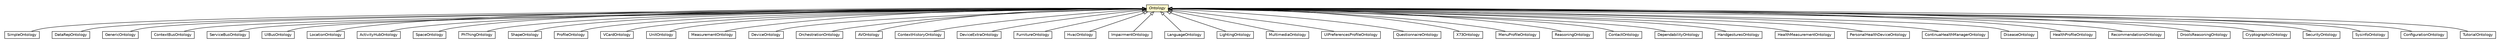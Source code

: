 #!/usr/local/bin/dot
#
# Class diagram 
# Generated by UMLGraph version R5_6-24-gf6e263 (http://www.umlgraph.org/)
#

digraph G {
	edge [fontname="Helvetica",fontsize=10,labelfontname="Helvetica",labelfontsize=10];
	node [fontname="Helvetica",fontsize=10,shape=plaintext];
	nodesep=0.25;
	ranksep=0.5;
	// org.universAAL.middleware.owl.SimpleOntology
	c6065694 [label=<<table title="org.universAAL.middleware.owl.SimpleOntology" border="0" cellborder="1" cellspacing="0" cellpadding="2" port="p" href="./SimpleOntology.html">
		<tr><td><table border="0" cellspacing="0" cellpadding="1">
<tr><td align="center" balign="center"> SimpleOntology </td></tr>
		</table></td></tr>
		</table>>, URL="./SimpleOntology.html", fontname="Helvetica", fontcolor="black", fontsize=10.0];
	// org.universAAL.middleware.owl.Ontology
	c6065696 [label=<<table title="org.universAAL.middleware.owl.Ontology" border="0" cellborder="1" cellspacing="0" cellpadding="2" port="p" bgcolor="lemonChiffon" href="./Ontology.html">
		<tr><td><table border="0" cellspacing="0" cellpadding="1">
<tr><td align="center" balign="center"><font face="Helvetica-Oblique"> Ontology </font></td></tr>
		</table></td></tr>
		</table>>, URL="./Ontology.html", fontname="Helvetica", fontcolor="black", fontsize=10.0];
	// org.universAAL.middleware.owl.DataRepOntology
	c6065704 [label=<<table title="org.universAAL.middleware.owl.DataRepOntology" border="0" cellborder="1" cellspacing="0" cellpadding="2" port="p" href="./DataRepOntology.html">
		<tr><td><table border="0" cellspacing="0" cellpadding="1">
<tr><td align="center" balign="center"> DataRepOntology </td></tr>
		</table></td></tr>
		</table>>, URL="./DataRepOntology.html", fontname="Helvetica", fontcolor="black", fontsize=10.0];
	// org.universAAL.middleware.owl.generic.GenericOntology
	c6065726 [label=<<table title="org.universAAL.middleware.owl.generic.GenericOntology" border="0" cellborder="1" cellspacing="0" cellpadding="2" port="p" href="./generic/GenericOntology.html">
		<tr><td><table border="0" cellspacing="0" cellpadding="1">
<tr><td align="center" balign="center"> GenericOntology </td></tr>
		</table></td></tr>
		</table>>, URL="./generic/GenericOntology.html", fontname="Helvetica", fontcolor="black", fontsize=10.0];
	// org.universAAL.middleware.context.owl.ContextBusOntology
	c6065960 [label=<<table title="org.universAAL.middleware.context.owl.ContextBusOntology" border="0" cellborder="1" cellspacing="0" cellpadding="2" port="p" href="../context/owl/ContextBusOntology.html">
		<tr><td><table border="0" cellspacing="0" cellpadding="1">
<tr><td align="center" balign="center"> ContextBusOntology </td></tr>
		</table></td></tr>
		</table>>, URL="../context/owl/ContextBusOntology.html", fontname="Helvetica", fontcolor="black", fontsize=10.0];
	// org.universAAL.middleware.service.owl.ServiceBusOntology
	c6066010 [label=<<table title="org.universAAL.middleware.service.owl.ServiceBusOntology" border="0" cellborder="1" cellspacing="0" cellpadding="2" port="p" href="../service/owl/ServiceBusOntology.html">
		<tr><td><table border="0" cellspacing="0" cellpadding="1">
<tr><td align="center" balign="center"> ServiceBusOntology </td></tr>
		</table></td></tr>
		</table>>, URL="../service/owl/ServiceBusOntology.html", fontname="Helvetica", fontcolor="black", fontsize=10.0];
	// org.universAAL.middleware.ui.owl.UIBusOntology
	c6066051 [label=<<table title="org.universAAL.middleware.ui.owl.UIBusOntology" border="0" cellborder="1" cellspacing="0" cellpadding="2" port="p" href="../ui/owl/UIBusOntology.html">
		<tr><td><table border="0" cellspacing="0" cellpadding="1">
<tr><td align="center" balign="center"> UIBusOntology </td></tr>
		</table></td></tr>
		</table>>, URL="../ui/owl/UIBusOntology.html", fontname="Helvetica", fontcolor="black", fontsize=10.0];
	// org.universAAL.ontology.location.LocationOntology
	c6066079 [label=<<table title="org.universAAL.ontology.location.LocationOntology" border="0" cellborder="1" cellspacing="0" cellpadding="2" port="p" href="../../ontology/location/LocationOntology.html">
		<tr><td><table border="0" cellspacing="0" cellpadding="1">
<tr><td align="center" balign="center"> LocationOntology </td></tr>
		</table></td></tr>
		</table>>, URL="../../ontology/location/LocationOntology.html", fontname="Helvetica", fontcolor="black", fontsize=10.0];
	// org.universAAL.ontology.ActivityHubOntology
	c6066157 [label=<<table title="org.universAAL.ontology.ActivityHubOntology" border="0" cellborder="1" cellspacing="0" cellpadding="2" port="p" href="../../ontology/ActivityHubOntology.html">
		<tr><td><table border="0" cellspacing="0" cellpadding="1">
<tr><td align="center" balign="center"> ActivityHubOntology </td></tr>
		</table></td></tr>
		</table>>, URL="../../ontology/ActivityHubOntology.html", fontname="Helvetica", fontcolor="black", fontsize=10.0];
	// org.universAAL.ontology.space.SpaceOntology
	c6066173 [label=<<table title="org.universAAL.ontology.space.SpaceOntology" border="0" cellborder="1" cellspacing="0" cellpadding="2" port="p" href="../../ontology/space/SpaceOntology.html">
		<tr><td><table border="0" cellspacing="0" cellpadding="1">
<tr><td align="center" balign="center"> SpaceOntology </td></tr>
		</table></td></tr>
		</table>>, URL="../../ontology/space/SpaceOntology.html", fontname="Helvetica", fontcolor="black", fontsize=10.0];
	// org.universAAL.ontology.phThing.PhThingOntology
	c6066177 [label=<<table title="org.universAAL.ontology.phThing.PhThingOntology" border="0" cellborder="1" cellspacing="0" cellpadding="2" port="p" href="../../ontology/phThing/PhThingOntology.html">
		<tr><td><table border="0" cellspacing="0" cellpadding="1">
<tr><td align="center" balign="center"> PhThingOntology </td></tr>
		</table></td></tr>
		</table>>, URL="../../ontology/phThing/PhThingOntology.html", fontname="Helvetica", fontcolor="black", fontsize=10.0];
	// org.universAAL.ontology.shape.ShapeOntology
	c6066191 [label=<<table title="org.universAAL.ontology.shape.ShapeOntology" border="0" cellborder="1" cellspacing="0" cellpadding="2" port="p" href="../../ontology/shape/ShapeOntology.html">
		<tr><td><table border="0" cellspacing="0" cellpadding="1">
<tr><td align="center" balign="center"> ShapeOntology </td></tr>
		</table></td></tr>
		</table>>, URL="../../ontology/shape/ShapeOntology.html", fontname="Helvetica", fontcolor="black", fontsize=10.0];
	// org.universAAL.ontology.profile.ProfileOntology
	c6066201 [label=<<table title="org.universAAL.ontology.profile.ProfileOntology" border="0" cellborder="1" cellspacing="0" cellpadding="2" port="p" href="../../ontology/profile/ProfileOntology.html">
		<tr><td><table border="0" cellspacing="0" cellpadding="1">
<tr><td align="center" balign="center"> ProfileOntology </td></tr>
		</table></td></tr>
		</table>>, URL="../../ontology/profile/ProfileOntology.html", fontname="Helvetica", fontcolor="black", fontsize=10.0];
	// org.universAAL.ontology.vcard.VCardOntology
	c6066232 [label=<<table title="org.universAAL.ontology.vcard.VCardOntology" border="0" cellborder="1" cellspacing="0" cellpadding="2" port="p" href="../../ontology/vcard/VCardOntology.html">
		<tr><td><table border="0" cellspacing="0" cellpadding="1">
<tr><td align="center" balign="center"> VCardOntology </td></tr>
		</table></td></tr>
		</table>>, URL="../../ontology/vcard/VCardOntology.html", fontname="Helvetica", fontcolor="black", fontsize=10.0];
	// org.universAAL.ontology.unit.UnitOntology
	c6066245 [label=<<table title="org.universAAL.ontology.unit.UnitOntology" border="0" cellborder="1" cellspacing="0" cellpadding="2" port="p" href="../../ontology/unit/UnitOntology.html">
		<tr><td><table border="0" cellspacing="0" cellpadding="1">
<tr><td align="center" balign="center"> UnitOntology </td></tr>
		</table></td></tr>
		</table>>, URL="../../ontology/unit/UnitOntology.html", fontname="Helvetica", fontcolor="black", fontsize=10.0];
	// org.universAAL.ontology.measurement.MeasurementOntology
	c6066262 [label=<<table title="org.universAAL.ontology.measurement.MeasurementOntology" border="0" cellborder="1" cellspacing="0" cellpadding="2" port="p" href="../../ontology/measurement/MeasurementOntology.html">
		<tr><td><table border="0" cellspacing="0" cellpadding="1">
<tr><td align="center" balign="center"> MeasurementOntology </td></tr>
		</table></td></tr>
		</table>>, URL="../../ontology/measurement/MeasurementOntology.html", fontname="Helvetica", fontcolor="black", fontsize=10.0];
	// org.universAAL.ontology.device.DeviceOntology
	c6066324 [label=<<table title="org.universAAL.ontology.device.DeviceOntology" border="0" cellborder="1" cellspacing="0" cellpadding="2" port="p" href="../../ontology/device/DeviceOntology.html">
		<tr><td><table border="0" cellspacing="0" cellpadding="1">
<tr><td align="center" balign="center"> DeviceOntology </td></tr>
		</table></td></tr>
		</table>>, URL="../../ontology/device/DeviceOntology.html", fontname="Helvetica", fontcolor="black", fontsize=10.0];
	// org.universAAL.ontology.orchestration.OrchestrationOntology
	c6066416 [label=<<table title="org.universAAL.ontology.orchestration.OrchestrationOntology" border="0" cellborder="1" cellspacing="0" cellpadding="2" port="p" href="../../ontology/orchestration/OrchestrationOntology.html">
		<tr><td><table border="0" cellspacing="0" cellpadding="1">
<tr><td align="center" balign="center"> OrchestrationOntology </td></tr>
		</table></td></tr>
		</table>>, URL="../../ontology/orchestration/OrchestrationOntology.html", fontname="Helvetica", fontcolor="black", fontsize=10.0];
	// org.universAAL.ontology.av.AVOntology
	c6066424 [label=<<table title="org.universAAL.ontology.av.AVOntology" border="0" cellborder="1" cellspacing="0" cellpadding="2" port="p" href="../../ontology/av/AVOntology.html">
		<tr><td><table border="0" cellspacing="0" cellpadding="1">
<tr><td align="center" balign="center"> AVOntology </td></tr>
		</table></td></tr>
		</table>>, URL="../../ontology/av/AVOntology.html", fontname="Helvetica", fontcolor="black", fontsize=10.0];
	// org.universAAL.ontology.che.ContextHistoryOntology
	c6066440 [label=<<table title="org.universAAL.ontology.che.ContextHistoryOntology" border="0" cellborder="1" cellspacing="0" cellpadding="2" port="p" href="../../ontology/che/ContextHistoryOntology.html">
		<tr><td><table border="0" cellspacing="0" cellpadding="1">
<tr><td align="center" balign="center"> ContextHistoryOntology </td></tr>
		</table></td></tr>
		</table>>, URL="../../ontology/che/ContextHistoryOntology.html", fontname="Helvetica", fontcolor="black", fontsize=10.0];
	// org.universAAL.ontology.device.home.DeviceExtraOntology
	c6066442 [label=<<table title="org.universAAL.ontology.device.home.DeviceExtraOntology" border="0" cellborder="1" cellspacing="0" cellpadding="2" port="p" href="../../ontology/device/home/DeviceExtraOntology.html">
		<tr><td><table border="0" cellspacing="0" cellpadding="1">
<tr><td align="center" balign="center"> DeviceExtraOntology </td></tr>
		</table></td></tr>
		</table>>, URL="../../ontology/device/home/DeviceExtraOntology.html", fontname="Helvetica", fontcolor="black", fontsize=10.0];
	// org.universAAL.ontology.furniture.FurnitureOntology
	c6066448 [label=<<table title="org.universAAL.ontology.furniture.FurnitureOntology" border="0" cellborder="1" cellspacing="0" cellpadding="2" port="p" href="../../ontology/furniture/FurnitureOntology.html">
		<tr><td><table border="0" cellspacing="0" cellpadding="1">
<tr><td align="center" balign="center"> FurnitureOntology </td></tr>
		</table></td></tr>
		</table>>, URL="../../ontology/furniture/FurnitureOntology.html", fontname="Helvetica", fontcolor="black", fontsize=10.0];
	// org.universAAL.ontology.hvac.HvacOntology
	c6066456 [label=<<table title="org.universAAL.ontology.hvac.HvacOntology" border="0" cellborder="1" cellspacing="0" cellpadding="2" port="p" href="../../ontology/hvac/HvacOntology.html">
		<tr><td><table border="0" cellspacing="0" cellpadding="1">
<tr><td align="center" balign="center"> HvacOntology </td></tr>
		</table></td></tr>
		</table>>, URL="../../ontology/hvac/HvacOntology.html", fontname="Helvetica", fontcolor="black", fontsize=10.0];
	// org.universAAL.ontology.impairment.ImpairmentOntology
	c6066469 [label=<<table title="org.universAAL.ontology.impairment.ImpairmentOntology" border="0" cellborder="1" cellspacing="0" cellpadding="2" port="p" href="../../ontology/impairment/ImpairmentOntology.html">
		<tr><td><table border="0" cellspacing="0" cellpadding="1">
<tr><td align="center" balign="center"> ImpairmentOntology </td></tr>
		</table></td></tr>
		</table>>, URL="../../ontology/impairment/ImpairmentOntology.html", fontname="Helvetica", fontcolor="black", fontsize=10.0];
	// org.universAAL.ontology.language.LanguageOntology
	c6066473 [label=<<table title="org.universAAL.ontology.language.LanguageOntology" border="0" cellborder="1" cellspacing="0" cellpadding="2" port="p" href="../../ontology/language/LanguageOntology.html">
		<tr><td><table border="0" cellspacing="0" cellpadding="1">
<tr><td align="center" balign="center"> LanguageOntology </td></tr>
		</table></td></tr>
		</table>>, URL="../../ontology/language/LanguageOntology.html", fontname="Helvetica", fontcolor="black", fontsize=10.0];
	// org.universAAL.ontology.lighting.LightingOntology
	c6066484 [label=<<table title="org.universAAL.ontology.lighting.LightingOntology" border="0" cellborder="1" cellspacing="0" cellpadding="2" port="p" href="../../ontology/lighting/LightingOntology.html">
		<tr><td><table border="0" cellspacing="0" cellpadding="1">
<tr><td align="center" balign="center"> LightingOntology </td></tr>
		</table></td></tr>
		</table>>, URL="../../ontology/lighting/LightingOntology.html", fontname="Helvetica", fontcolor="black", fontsize=10.0];
	// org.universAAL.ontology.multimedia.MultimediaOntology
	c6066490 [label=<<table title="org.universAAL.ontology.multimedia.MultimediaOntology" border="0" cellborder="1" cellspacing="0" cellpadding="2" port="p" href="../../ontology/multimedia/MultimediaOntology.html">
		<tr><td><table border="0" cellspacing="0" cellpadding="1">
<tr><td align="center" balign="center"> MultimediaOntology </td></tr>
		</table></td></tr>
		</table>>, URL="../../ontology/multimedia/MultimediaOntology.html", fontname="Helvetica", fontcolor="black", fontsize=10.0];
	// org.universAAL.ontology.ui.preferences.UIPreferencesProfileOntology
	c6066506 [label=<<table title="org.universAAL.ontology.ui.preferences.UIPreferencesProfileOntology" border="0" cellborder="1" cellspacing="0" cellpadding="2" port="p" href="../../ontology/ui/preferences/UIPreferencesProfileOntology.html">
		<tr><td><table border="0" cellspacing="0" cellpadding="1">
<tr><td align="center" balign="center"> UIPreferencesProfileOntology </td></tr>
		</table></td></tr>
		</table>>, URL="../../ontology/ui/preferences/UIPreferencesProfileOntology.html", fontname="Helvetica", fontcolor="black", fontsize=10.0];
	// org.universAAL.ontology.questionnaire.QuestionnaireOntology
	c6066514 [label=<<table title="org.universAAL.ontology.questionnaire.QuestionnaireOntology" border="0" cellborder="1" cellspacing="0" cellpadding="2" port="p" href="../../ontology/questionnaire/QuestionnaireOntology.html">
		<tr><td><table border="0" cellspacing="0" cellpadding="1">
<tr><td align="center" balign="center"> QuestionnaireOntology </td></tr>
		</table></td></tr>
		</table>>, URL="../../ontology/questionnaire/QuestionnaireOntology.html", fontname="Helvetica", fontcolor="black", fontsize=10.0];
	// org.universAAL.ontology.X73.X73Ontology
	c6066526 [label=<<table title="org.universAAL.ontology.X73.X73Ontology" border="0" cellborder="1" cellspacing="0" cellpadding="2" port="p" href="../../ontology/X73/X73Ontology.html">
		<tr><td><table border="0" cellspacing="0" cellpadding="1">
<tr><td align="center" balign="center"> X73Ontology </td></tr>
		</table></td></tr>
		</table>>, URL="../../ontology/X73/X73Ontology.html", fontname="Helvetica", fontcolor="black", fontsize=10.0];
	// org.universAAL.ontology.profile.ui.mainmenu.MenuProfileOntology
	c6066537 [label=<<table title="org.universAAL.ontology.profile.ui.mainmenu.MenuProfileOntology" border="0" cellborder="1" cellspacing="0" cellpadding="2" port="p" href="../../ontology/profile/ui/mainmenu/MenuProfileOntology.html">
		<tr><td><table border="0" cellspacing="0" cellpadding="1">
<tr><td align="center" balign="center"> MenuProfileOntology </td></tr>
		</table></td></tr>
		</table>>, URL="../../ontology/profile/ui/mainmenu/MenuProfileOntology.html", fontname="Helvetica", fontcolor="black", fontsize=10.0];
	// org.universAAL.ontology.reasoner.ReasoningOntology
	c6066542 [label=<<table title="org.universAAL.ontology.reasoner.ReasoningOntology" border="0" cellborder="1" cellspacing="0" cellpadding="2" port="p" href="../../ontology/reasoner/ReasoningOntology.html">
		<tr><td><table border="0" cellspacing="0" cellpadding="1">
<tr><td align="center" balign="center"> ReasoningOntology </td></tr>
		</table></td></tr>
		</table>>, URL="../../ontology/reasoner/ReasoningOntology.html", fontname="Helvetica", fontcolor="black", fontsize=10.0];
	// org.universAAL.ontology.profile.contact.ContactOntology
	c6066547 [label=<<table title="org.universAAL.ontology.profile.contact.ContactOntology" border="0" cellborder="1" cellspacing="0" cellpadding="2" port="p" href="../../ontology/profile/contact/ContactOntology.html">
		<tr><td><table border="0" cellspacing="0" cellpadding="1">
<tr><td align="center" balign="center"> ContactOntology </td></tr>
		</table></td></tr>
		</table>>, URL="../../ontology/profile/contact/ContactOntology.html", fontname="Helvetica", fontcolor="black", fontsize=10.0];
	// org.universAAL.ontology.dependability.DependabilityOntology
	c6066553 [label=<<table title="org.universAAL.ontology.dependability.DependabilityOntology" border="0" cellborder="1" cellspacing="0" cellpadding="2" port="p" href="../../ontology/dependability/DependabilityOntology.html">
		<tr><td><table border="0" cellspacing="0" cellpadding="1">
<tr><td align="center" balign="center"> DependabilityOntology </td></tr>
		</table></td></tr>
		</table>>, URL="../../ontology/dependability/DependabilityOntology.html", fontname="Helvetica", fontcolor="black", fontsize=10.0];
	// org.universAAL.ontology.handgestures.HandgesturesOntology
	c6066581 [label=<<table title="org.universAAL.ontology.handgestures.HandgesturesOntology" border="0" cellborder="1" cellspacing="0" cellpadding="2" port="p" href="../../ontology/handgestures/HandgesturesOntology.html">
		<tr><td><table border="0" cellspacing="0" cellpadding="1">
<tr><td align="center" balign="center"> HandgesturesOntology </td></tr>
		</table></td></tr>
		</table>>, URL="../../ontology/handgestures/HandgesturesOntology.html", fontname="Helvetica", fontcolor="black", fontsize=10.0];
	// org.universAAL.ontology.healthmeasurement.owl.HealthMeasurementOntology
	c6066585 [label=<<table title="org.universAAL.ontology.healthmeasurement.owl.HealthMeasurementOntology" border="0" cellborder="1" cellspacing="0" cellpadding="2" port="p" href="../../ontology/healthmeasurement/owl/HealthMeasurementOntology.html">
		<tr><td><table border="0" cellspacing="0" cellpadding="1">
<tr><td align="center" balign="center"> HealthMeasurementOntology </td></tr>
		</table></td></tr>
		</table>>, URL="../../ontology/healthmeasurement/owl/HealthMeasurementOntology.html", fontname="Helvetica", fontcolor="black", fontsize=10.0];
	// org.universAAL.ontology.personalhealthdevice.PersonalHealthDeviceOntology
	c6066596 [label=<<table title="org.universAAL.ontology.personalhealthdevice.PersonalHealthDeviceOntology" border="0" cellborder="1" cellspacing="0" cellpadding="2" port="p" href="../../ontology/personalhealthdevice/PersonalHealthDeviceOntology.html">
		<tr><td><table border="0" cellspacing="0" cellpadding="1">
<tr><td align="center" balign="center"> PersonalHealthDeviceOntology </td></tr>
		</table></td></tr>
		</table>>, URL="../../ontology/personalhealthdevice/PersonalHealthDeviceOntology.html", fontname="Helvetica", fontcolor="black", fontsize=10.0];
	// org.universAAL.ontology.continua.ContinuaHealthManagerOntology
	c6066597 [label=<<table title="org.universAAL.ontology.continua.ContinuaHealthManagerOntology" border="0" cellborder="1" cellspacing="0" cellpadding="2" port="p" href="../../ontology/continua/ContinuaHealthManagerOntology.html">
		<tr><td><table border="0" cellspacing="0" cellpadding="1">
<tr><td align="center" balign="center"> ContinuaHealthManagerOntology </td></tr>
		</table></td></tr>
		</table>>, URL="../../ontology/continua/ContinuaHealthManagerOntology.html", fontname="Helvetica", fontcolor="black", fontsize=10.0];
	// org.universAAL.ontology.disease.owl.DiseaseOntology
	c6066603 [label=<<table title="org.universAAL.ontology.disease.owl.DiseaseOntology" border="0" cellborder="1" cellspacing="0" cellpadding="2" port="p" href="../../ontology/disease/owl/DiseaseOntology.html">
		<tr><td><table border="0" cellspacing="0" cellpadding="1">
<tr><td align="center" balign="center"> DiseaseOntology </td></tr>
		</table></td></tr>
		</table>>, URL="../../ontology/disease/owl/DiseaseOntology.html", fontname="Helvetica", fontcolor="black", fontsize=10.0];
	// org.universAAL.ontology.health.owl.HealthProfileOntology
	c6066642 [label=<<table title="org.universAAL.ontology.health.owl.HealthProfileOntology" border="0" cellborder="1" cellspacing="0" cellpadding="2" port="p" href="../../ontology/health/owl/HealthProfileOntology.html">
		<tr><td><table border="0" cellspacing="0" cellpadding="1">
<tr><td align="center" balign="center"> HealthProfileOntology </td></tr>
		</table></td></tr>
		</table>>, URL="../../ontology/health/owl/HealthProfileOntology.html", fontname="Helvetica", fontcolor="black", fontsize=10.0];
	// org.universAAL.ontology.recommendations.RecommendationsOntology
	c6066660 [label=<<table title="org.universAAL.ontology.recommendations.RecommendationsOntology" border="0" cellborder="1" cellspacing="0" cellpadding="2" port="p" href="../../ontology/recommendations/RecommendationsOntology.html">
		<tr><td><table border="0" cellspacing="0" cellpadding="1">
<tr><td align="center" balign="center"> RecommendationsOntology </td></tr>
		</table></td></tr>
		</table>>, URL="../../ontology/recommendations/RecommendationsOntology.html", fontname="Helvetica", fontcolor="black", fontsize=10.0];
	// org.universAAL.ontology.drools.DroolsReasoningOntology
	c6066672 [label=<<table title="org.universAAL.ontology.drools.DroolsReasoningOntology" border="0" cellborder="1" cellspacing="0" cellpadding="2" port="p" href="../../ontology/drools/DroolsReasoningOntology.html">
		<tr><td><table border="0" cellspacing="0" cellpadding="1">
<tr><td align="center" balign="center"> DroolsReasoningOntology </td></tr>
		</table></td></tr>
		</table>>, URL="../../ontology/drools/DroolsReasoningOntology.html", fontname="Helvetica", fontcolor="black", fontsize=10.0];
	// org.universAAL.ontology.cryptographic.CryptographicOntology
	c6066693 [label=<<table title="org.universAAL.ontology.cryptographic.CryptographicOntology" border="0" cellborder="1" cellspacing="0" cellpadding="2" port="p" href="../../ontology/cryptographic/CryptographicOntology.html">
		<tr><td><table border="0" cellspacing="0" cellpadding="1">
<tr><td align="center" balign="center"> CryptographicOntology </td></tr>
		</table></td></tr>
		</table>>, URL="../../ontology/cryptographic/CryptographicOntology.html", fontname="Helvetica", fontcolor="black", fontsize=10.0];
	// org.universAAL.ontology.security.SecurityOntology
	c6066715 [label=<<table title="org.universAAL.ontology.security.SecurityOntology" border="0" cellborder="1" cellspacing="0" cellpadding="2" port="p" href="../../ontology/security/SecurityOntology.html">
		<tr><td><table border="0" cellspacing="0" cellpadding="1">
<tr><td align="center" balign="center"> SecurityOntology </td></tr>
		</table></td></tr>
		</table>>, URL="../../ontology/security/SecurityOntology.html", fontname="Helvetica", fontcolor="black", fontsize=10.0];
	// org.universAAL.ontology.sysinfo.SysinfoOntology
	c6066738 [label=<<table title="org.universAAL.ontology.sysinfo.SysinfoOntology" border="0" cellborder="1" cellspacing="0" cellpadding="2" port="p" href="../../ontology/sysinfo/SysinfoOntology.html">
		<tr><td><table border="0" cellspacing="0" cellpadding="1">
<tr><td align="center" balign="center"> SysinfoOntology </td></tr>
		</table></td></tr>
		</table>>, URL="../../ontology/sysinfo/SysinfoOntology.html", fontname="Helvetica", fontcolor="black", fontsize=10.0];
	// org.universAAL.middleware.managers.configuration.core.owl.ConfigurationOntology
	c6066767 [label=<<table title="org.universAAL.middleware.managers.configuration.core.owl.ConfigurationOntology" border="0" cellborder="1" cellspacing="0" cellpadding="2" port="p" href="../managers/configuration/core/owl/ConfigurationOntology.html">
		<tr><td><table border="0" cellspacing="0" cellpadding="1">
<tr><td align="center" balign="center"> ConfigurationOntology </td></tr>
		</table></td></tr>
		</table>>, URL="../managers/configuration/core/owl/ConfigurationOntology.html", fontname="Helvetica", fontcolor="black", fontsize=10.0];
	// org.universAAL.ontology.tutorial.TutorialOntology
	c6068024 [label=<<table title="org.universAAL.ontology.tutorial.TutorialOntology" border="0" cellborder="1" cellspacing="0" cellpadding="2" port="p" href="../../ontology/tutorial/TutorialOntology.html">
		<tr><td><table border="0" cellspacing="0" cellpadding="1">
<tr><td align="center" balign="center"> TutorialOntology </td></tr>
		</table></td></tr>
		</table>>, URL="../../ontology/tutorial/TutorialOntology.html", fontname="Helvetica", fontcolor="black", fontsize=10.0];
	//org.universAAL.middleware.owl.SimpleOntology extends org.universAAL.middleware.owl.Ontology
	c6065696:p -> c6065694:p [dir=back,arrowtail=empty];
	//org.universAAL.middleware.owl.DataRepOntology extends org.universAAL.middleware.owl.Ontology
	c6065696:p -> c6065704:p [dir=back,arrowtail=empty];
	//org.universAAL.middleware.owl.generic.GenericOntology extends org.universAAL.middleware.owl.Ontology
	c6065696:p -> c6065726:p [dir=back,arrowtail=empty];
	//org.universAAL.middleware.context.owl.ContextBusOntology extends org.universAAL.middleware.owl.Ontology
	c6065696:p -> c6065960:p [dir=back,arrowtail=empty];
	//org.universAAL.middleware.service.owl.ServiceBusOntology extends org.universAAL.middleware.owl.Ontology
	c6065696:p -> c6066010:p [dir=back,arrowtail=empty];
	//org.universAAL.middleware.ui.owl.UIBusOntology extends org.universAAL.middleware.owl.Ontology
	c6065696:p -> c6066051:p [dir=back,arrowtail=empty];
	//org.universAAL.ontology.location.LocationOntology extends org.universAAL.middleware.owl.Ontology
	c6065696:p -> c6066079:p [dir=back,arrowtail=empty];
	//org.universAAL.ontology.ActivityHubOntology extends org.universAAL.middleware.owl.Ontology
	c6065696:p -> c6066157:p [dir=back,arrowtail=empty];
	//org.universAAL.ontology.space.SpaceOntology extends org.universAAL.middleware.owl.Ontology
	c6065696:p -> c6066173:p [dir=back,arrowtail=empty];
	//org.universAAL.ontology.phThing.PhThingOntology extends org.universAAL.middleware.owl.Ontology
	c6065696:p -> c6066177:p [dir=back,arrowtail=empty];
	//org.universAAL.ontology.shape.ShapeOntology extends org.universAAL.middleware.owl.Ontology
	c6065696:p -> c6066191:p [dir=back,arrowtail=empty];
	//org.universAAL.ontology.profile.ProfileOntology extends org.universAAL.middleware.owl.Ontology
	c6065696:p -> c6066201:p [dir=back,arrowtail=empty];
	//org.universAAL.ontology.vcard.VCardOntology extends org.universAAL.middleware.owl.Ontology
	c6065696:p -> c6066232:p [dir=back,arrowtail=empty];
	//org.universAAL.ontology.unit.UnitOntology extends org.universAAL.middleware.owl.Ontology
	c6065696:p -> c6066245:p [dir=back,arrowtail=empty];
	//org.universAAL.ontology.measurement.MeasurementOntology extends org.universAAL.middleware.owl.Ontology
	c6065696:p -> c6066262:p [dir=back,arrowtail=empty];
	//org.universAAL.ontology.device.DeviceOntology extends org.universAAL.middleware.owl.Ontology
	c6065696:p -> c6066324:p [dir=back,arrowtail=empty];
	//org.universAAL.ontology.orchestration.OrchestrationOntology extends org.universAAL.middleware.owl.Ontology
	c6065696:p -> c6066416:p [dir=back,arrowtail=empty];
	//org.universAAL.ontology.av.AVOntology extends org.universAAL.middleware.owl.Ontology
	c6065696:p -> c6066424:p [dir=back,arrowtail=empty];
	//org.universAAL.ontology.che.ContextHistoryOntology extends org.universAAL.middleware.owl.Ontology
	c6065696:p -> c6066440:p [dir=back,arrowtail=empty];
	//org.universAAL.ontology.device.home.DeviceExtraOntology extends org.universAAL.middleware.owl.Ontology
	c6065696:p -> c6066442:p [dir=back,arrowtail=empty];
	//org.universAAL.ontology.furniture.FurnitureOntology extends org.universAAL.middleware.owl.Ontology
	c6065696:p -> c6066448:p [dir=back,arrowtail=empty];
	//org.universAAL.ontology.hvac.HvacOntology extends org.universAAL.middleware.owl.Ontology
	c6065696:p -> c6066456:p [dir=back,arrowtail=empty];
	//org.universAAL.ontology.impairment.ImpairmentOntology extends org.universAAL.middleware.owl.Ontology
	c6065696:p -> c6066469:p [dir=back,arrowtail=empty];
	//org.universAAL.ontology.language.LanguageOntology extends org.universAAL.middleware.owl.Ontology
	c6065696:p -> c6066473:p [dir=back,arrowtail=empty];
	//org.universAAL.ontology.lighting.LightingOntology extends org.universAAL.middleware.owl.Ontology
	c6065696:p -> c6066484:p [dir=back,arrowtail=empty];
	//org.universAAL.ontology.multimedia.MultimediaOntology extends org.universAAL.middleware.owl.Ontology
	c6065696:p -> c6066490:p [dir=back,arrowtail=empty];
	//org.universAAL.ontology.ui.preferences.UIPreferencesProfileOntology extends org.universAAL.middleware.owl.Ontology
	c6065696:p -> c6066506:p [dir=back,arrowtail=empty];
	//org.universAAL.ontology.questionnaire.QuestionnaireOntology extends org.universAAL.middleware.owl.Ontology
	c6065696:p -> c6066514:p [dir=back,arrowtail=empty];
	//org.universAAL.ontology.X73.X73Ontology extends org.universAAL.middleware.owl.Ontology
	c6065696:p -> c6066526:p [dir=back,arrowtail=empty];
	//org.universAAL.ontology.profile.ui.mainmenu.MenuProfileOntology extends org.universAAL.middleware.owl.Ontology
	c6065696:p -> c6066537:p [dir=back,arrowtail=empty];
	//org.universAAL.ontology.reasoner.ReasoningOntology extends org.universAAL.middleware.owl.Ontology
	c6065696:p -> c6066542:p [dir=back,arrowtail=empty];
	//org.universAAL.ontology.profile.contact.ContactOntology extends org.universAAL.middleware.owl.Ontology
	c6065696:p -> c6066547:p [dir=back,arrowtail=empty];
	//org.universAAL.ontology.dependability.DependabilityOntology extends org.universAAL.middleware.owl.Ontology
	c6065696:p -> c6066553:p [dir=back,arrowtail=empty];
	//org.universAAL.ontology.handgestures.HandgesturesOntology extends org.universAAL.middleware.owl.Ontology
	c6065696:p -> c6066581:p [dir=back,arrowtail=empty];
	//org.universAAL.ontology.healthmeasurement.owl.HealthMeasurementOntology extends org.universAAL.middleware.owl.Ontology
	c6065696:p -> c6066585:p [dir=back,arrowtail=empty];
	//org.universAAL.ontology.personalhealthdevice.PersonalHealthDeviceOntology extends org.universAAL.middleware.owl.Ontology
	c6065696:p -> c6066596:p [dir=back,arrowtail=empty];
	//org.universAAL.ontology.continua.ContinuaHealthManagerOntology extends org.universAAL.middleware.owl.Ontology
	c6065696:p -> c6066597:p [dir=back,arrowtail=empty];
	//org.universAAL.ontology.disease.owl.DiseaseOntology extends org.universAAL.middleware.owl.Ontology
	c6065696:p -> c6066603:p [dir=back,arrowtail=empty];
	//org.universAAL.ontology.health.owl.HealthProfileOntology extends org.universAAL.middleware.owl.Ontology
	c6065696:p -> c6066642:p [dir=back,arrowtail=empty];
	//org.universAAL.ontology.recommendations.RecommendationsOntology extends org.universAAL.middleware.owl.Ontology
	c6065696:p -> c6066660:p [dir=back,arrowtail=empty];
	//org.universAAL.ontology.drools.DroolsReasoningOntology extends org.universAAL.middleware.owl.Ontology
	c6065696:p -> c6066672:p [dir=back,arrowtail=empty];
	//org.universAAL.ontology.cryptographic.CryptographicOntology extends org.universAAL.middleware.owl.Ontology
	c6065696:p -> c6066693:p [dir=back,arrowtail=empty];
	//org.universAAL.ontology.security.SecurityOntology extends org.universAAL.middleware.owl.Ontology
	c6065696:p -> c6066715:p [dir=back,arrowtail=empty];
	//org.universAAL.ontology.sysinfo.SysinfoOntology extends org.universAAL.middleware.owl.Ontology
	c6065696:p -> c6066738:p [dir=back,arrowtail=empty];
	//org.universAAL.middleware.managers.configuration.core.owl.ConfigurationOntology extends org.universAAL.middleware.owl.Ontology
	c6065696:p -> c6066767:p [dir=back,arrowtail=empty];
	//org.universAAL.ontology.tutorial.TutorialOntology extends org.universAAL.middleware.owl.Ontology
	c6065696:p -> c6068024:p [dir=back,arrowtail=empty];
}

